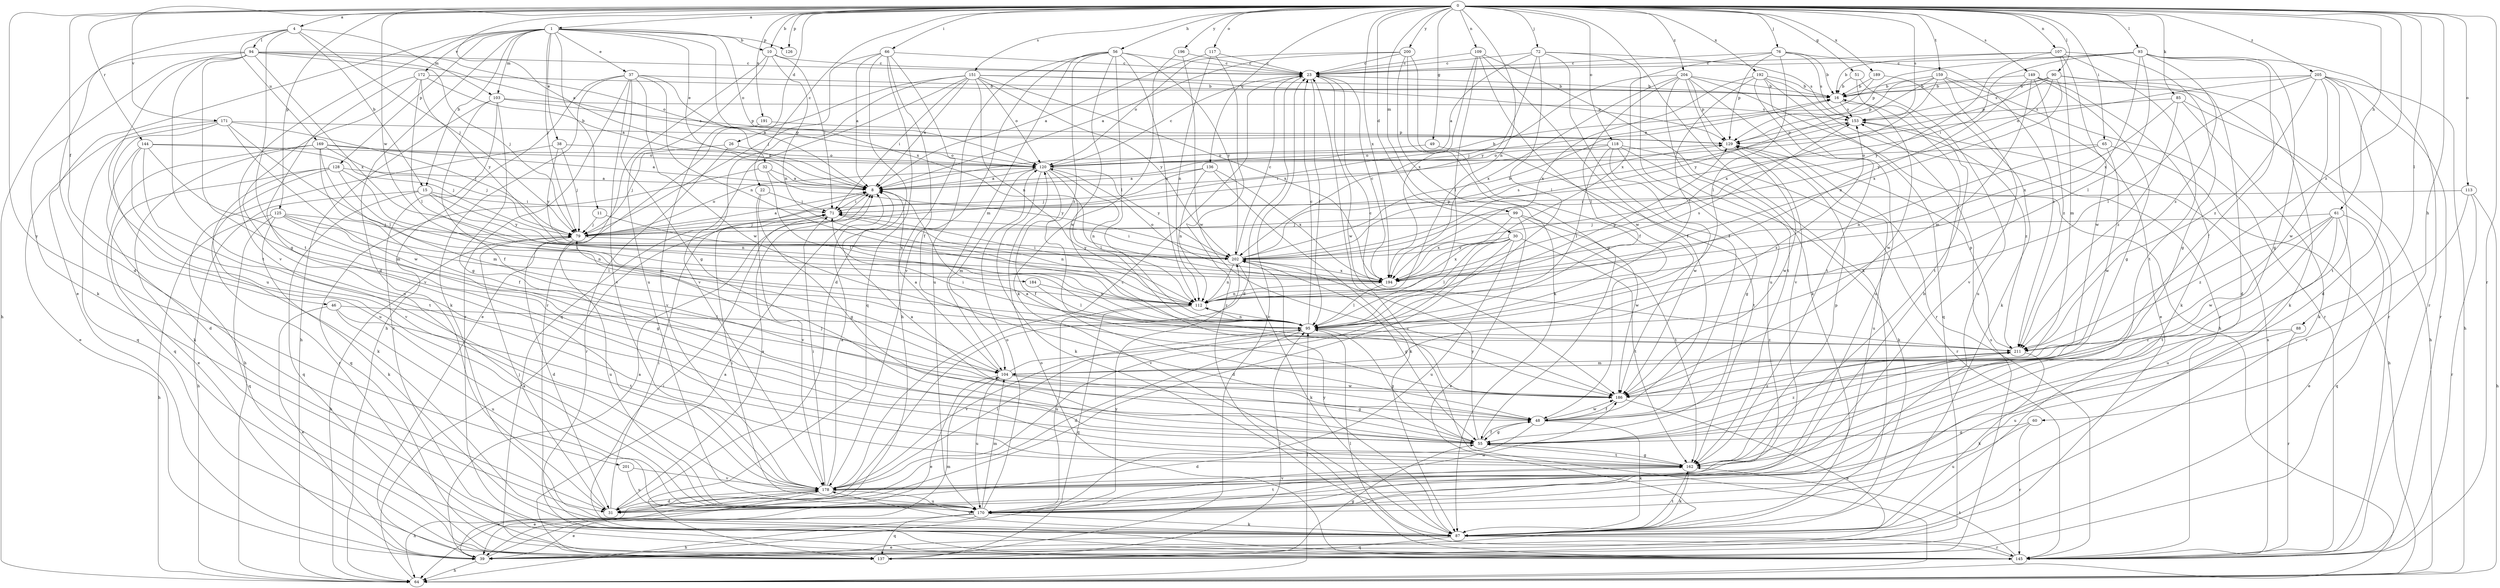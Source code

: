 strict digraph  {
0;
1;
4;
8;
10;
11;
15;
16;
22;
23;
26;
30;
31;
32;
37;
38;
39;
46;
48;
49;
51;
55;
56;
60;
61;
64;
65;
66;
71;
72;
76;
79;
85;
87;
88;
90;
93;
94;
95;
99;
103;
104;
107;
109;
112;
113;
117;
118;
120;
125;
126;
128;
129;
136;
137;
144;
145;
149;
151;
153;
159;
162;
169;
170;
171;
172;
178;
184;
186;
189;
191;
192;
194;
196;
200;
201;
202;
204;
205;
211;
0 -> 1  [label=a];
0 -> 4  [label=a];
0 -> 8  [label=a];
0 -> 10  [label=b];
0 -> 22  [label=c];
0 -> 26  [label=d];
0 -> 30  [label=d];
0 -> 46  [label=f];
0 -> 49  [label=g];
0 -> 51  [label=g];
0 -> 56  [label=h];
0 -> 60  [label=h];
0 -> 61  [label=h];
0 -> 65  [label=i];
0 -> 66  [label=i];
0 -> 72  [label=j];
0 -> 76  [label=j];
0 -> 85  [label=k];
0 -> 87  [label=k];
0 -> 88  [label=l];
0 -> 90  [label=l];
0 -> 93  [label=l];
0 -> 99  [label=m];
0 -> 107  [label=n];
0 -> 109  [label=n];
0 -> 112  [label=n];
0 -> 113  [label=o];
0 -> 117  [label=o];
0 -> 118  [label=o];
0 -> 125  [label=p];
0 -> 126  [label=p];
0 -> 136  [label=q];
0 -> 144  [label=r];
0 -> 145  [label=r];
0 -> 149  [label=s];
0 -> 151  [label=s];
0 -> 153  [label=s];
0 -> 159  [label=t];
0 -> 171  [label=v];
0 -> 184  [label=w];
0 -> 189  [label=x];
0 -> 191  [label=x];
0 -> 192  [label=x];
0 -> 194  [label=x];
0 -> 196  [label=y];
0 -> 200  [label=y];
0 -> 201  [label=y];
0 -> 204  [label=z];
0 -> 205  [label=z];
0 -> 211  [label=z];
1 -> 10  [label=b];
1 -> 11  [label=b];
1 -> 15  [label=b];
1 -> 31  [label=d];
1 -> 32  [label=e];
1 -> 37  [label=e];
1 -> 38  [label=e];
1 -> 39  [label=e];
1 -> 79  [label=j];
1 -> 103  [label=m];
1 -> 120  [label=o];
1 -> 126  [label=p];
1 -> 128  [label=p];
1 -> 172  [label=v];
1 -> 178  [label=v];
1 -> 194  [label=x];
4 -> 15  [label=b];
4 -> 31  [label=d];
4 -> 79  [label=j];
4 -> 94  [label=l];
4 -> 103  [label=m];
4 -> 162  [label=t];
4 -> 169  [label=u];
8 -> 16  [label=b];
8 -> 71  [label=i];
10 -> 23  [label=c];
10 -> 71  [label=i];
10 -> 112  [label=n];
10 -> 145  [label=r];
10 -> 170  [label=u];
11 -> 79  [label=j];
11 -> 194  [label=x];
15 -> 64  [label=h];
15 -> 71  [label=i];
15 -> 112  [label=n];
15 -> 137  [label=q];
15 -> 202  [label=y];
16 -> 153  [label=s];
16 -> 186  [label=w];
22 -> 55  [label=g];
22 -> 71  [label=i];
22 -> 178  [label=v];
23 -> 16  [label=b];
23 -> 31  [label=d];
23 -> 95  [label=l];
23 -> 186  [label=w];
26 -> 79  [label=j];
26 -> 120  [label=o];
26 -> 145  [label=r];
30 -> 31  [label=d];
30 -> 95  [label=l];
30 -> 162  [label=t];
30 -> 170  [label=u];
30 -> 178  [label=v];
30 -> 194  [label=x];
30 -> 202  [label=y];
31 -> 8  [label=a];
31 -> 71  [label=i];
31 -> 79  [label=j];
32 -> 8  [label=a];
32 -> 95  [label=l];
32 -> 137  [label=q];
32 -> 202  [label=y];
37 -> 8  [label=a];
37 -> 16  [label=b];
37 -> 55  [label=g];
37 -> 64  [label=h];
37 -> 87  [label=k];
37 -> 112  [label=n];
37 -> 145  [label=r];
37 -> 178  [label=v];
37 -> 186  [label=w];
38 -> 64  [label=h];
38 -> 79  [label=j];
38 -> 120  [label=o];
38 -> 202  [label=y];
39 -> 8  [label=a];
39 -> 64  [label=h];
39 -> 104  [label=m];
39 -> 178  [label=v];
39 -> 202  [label=y];
46 -> 39  [label=e];
46 -> 95  [label=l];
46 -> 162  [label=t];
46 -> 170  [label=u];
48 -> 31  [label=d];
48 -> 55  [label=g];
48 -> 79  [label=j];
48 -> 87  [label=k];
48 -> 186  [label=w];
48 -> 211  [label=z];
49 -> 120  [label=o];
49 -> 162  [label=t];
51 -> 16  [label=b];
51 -> 162  [label=t];
51 -> 170  [label=u];
55 -> 8  [label=a];
55 -> 48  [label=f];
55 -> 162  [label=t];
55 -> 202  [label=y];
55 -> 211  [label=z];
56 -> 23  [label=c];
56 -> 95  [label=l];
56 -> 104  [label=m];
56 -> 112  [label=n];
56 -> 170  [label=u];
56 -> 178  [label=v];
56 -> 186  [label=w];
56 -> 202  [label=y];
56 -> 211  [label=z];
60 -> 55  [label=g];
60 -> 145  [label=r];
60 -> 170  [label=u];
61 -> 39  [label=e];
61 -> 79  [label=j];
61 -> 137  [label=q];
61 -> 162  [label=t];
61 -> 170  [label=u];
61 -> 186  [label=w];
61 -> 211  [label=z];
64 -> 8  [label=a];
64 -> 23  [label=c];
64 -> 95  [label=l];
65 -> 64  [label=h];
65 -> 112  [label=n];
65 -> 120  [label=o];
65 -> 186  [label=w];
66 -> 8  [label=a];
66 -> 23  [label=c];
66 -> 31  [label=d];
66 -> 48  [label=f];
66 -> 64  [label=h];
66 -> 79  [label=j];
66 -> 137  [label=q];
71 -> 79  [label=j];
71 -> 112  [label=n];
72 -> 8  [label=a];
72 -> 23  [label=c];
72 -> 48  [label=f];
72 -> 95  [label=l];
72 -> 153  [label=s];
72 -> 170  [label=u];
72 -> 202  [label=y];
76 -> 16  [label=b];
76 -> 23  [label=c];
76 -> 95  [label=l];
76 -> 129  [label=p];
76 -> 153  [label=s];
76 -> 194  [label=x];
76 -> 211  [label=z];
79 -> 8  [label=a];
79 -> 31  [label=d];
79 -> 64  [label=h];
79 -> 120  [label=o];
79 -> 170  [label=u];
79 -> 202  [label=y];
85 -> 64  [label=h];
85 -> 87  [label=k];
85 -> 153  [label=s];
85 -> 194  [label=x];
85 -> 211  [label=z];
87 -> 39  [label=e];
87 -> 137  [label=q];
87 -> 145  [label=r];
87 -> 162  [label=t];
87 -> 178  [label=v];
87 -> 202  [label=y];
88 -> 145  [label=r];
88 -> 170  [label=u];
88 -> 211  [label=z];
90 -> 16  [label=b];
90 -> 31  [label=d];
90 -> 87  [label=k];
90 -> 129  [label=p];
90 -> 153  [label=s];
90 -> 194  [label=x];
90 -> 202  [label=y];
93 -> 23  [label=c];
93 -> 48  [label=f];
93 -> 55  [label=g];
93 -> 71  [label=i];
93 -> 95  [label=l];
93 -> 129  [label=p];
93 -> 145  [label=r];
93 -> 194  [label=x];
93 -> 211  [label=z];
94 -> 8  [label=a];
94 -> 23  [label=c];
94 -> 55  [label=g];
94 -> 64  [label=h];
94 -> 79  [label=j];
94 -> 87  [label=k];
94 -> 120  [label=o];
94 -> 162  [label=t];
94 -> 170  [label=u];
94 -> 194  [label=x];
95 -> 23  [label=c];
95 -> 31  [label=d];
95 -> 55  [label=g];
95 -> 112  [label=n];
95 -> 178  [label=v];
95 -> 211  [label=z];
99 -> 39  [label=e];
99 -> 79  [label=j];
99 -> 162  [label=t];
99 -> 186  [label=w];
99 -> 194  [label=x];
103 -> 48  [label=f];
103 -> 55  [label=g];
103 -> 64  [label=h];
103 -> 129  [label=p];
103 -> 145  [label=r];
103 -> 153  [label=s];
104 -> 8  [label=a];
104 -> 39  [label=e];
104 -> 55  [label=g];
104 -> 153  [label=s];
104 -> 170  [label=u];
104 -> 186  [label=w];
107 -> 16  [label=b];
107 -> 23  [label=c];
107 -> 55  [label=g];
107 -> 104  [label=m];
107 -> 162  [label=t];
107 -> 186  [label=w];
107 -> 202  [label=y];
109 -> 23  [label=c];
109 -> 48  [label=f];
109 -> 87  [label=k];
109 -> 95  [label=l];
109 -> 186  [label=w];
109 -> 194  [label=x];
112 -> 95  [label=l];
112 -> 129  [label=p];
112 -> 137  [label=q];
112 -> 153  [label=s];
112 -> 170  [label=u];
113 -> 64  [label=h];
113 -> 71  [label=i];
113 -> 145  [label=r];
113 -> 178  [label=v];
117 -> 8  [label=a];
117 -> 23  [label=c];
117 -> 112  [label=n];
117 -> 145  [label=r];
118 -> 55  [label=g];
118 -> 71  [label=i];
118 -> 87  [label=k];
118 -> 95  [label=l];
118 -> 120  [label=o];
118 -> 145  [label=r];
118 -> 186  [label=w];
120 -> 8  [label=a];
120 -> 23  [label=c];
120 -> 48  [label=f];
120 -> 87  [label=k];
120 -> 95  [label=l];
120 -> 104  [label=m];
120 -> 112  [label=n];
120 -> 202  [label=y];
125 -> 55  [label=g];
125 -> 64  [label=h];
125 -> 79  [label=j];
125 -> 87  [label=k];
125 -> 95  [label=l];
125 -> 112  [label=n];
125 -> 137  [label=q];
128 -> 8  [label=a];
128 -> 39  [label=e];
128 -> 87  [label=k];
128 -> 95  [label=l];
128 -> 104  [label=m];
128 -> 145  [label=r];
129 -> 120  [label=o];
129 -> 170  [label=u];
129 -> 186  [label=w];
136 -> 8  [label=a];
136 -> 79  [label=j];
136 -> 87  [label=k];
136 -> 112  [label=n];
136 -> 194  [label=x];
137 -> 8  [label=a];
137 -> 23  [label=c];
137 -> 55  [label=g];
137 -> 95  [label=l];
137 -> 153  [label=s];
144 -> 31  [label=d];
144 -> 79  [label=j];
144 -> 104  [label=m];
144 -> 120  [label=o];
144 -> 162  [label=t];
144 -> 178  [label=v];
145 -> 71  [label=i];
145 -> 95  [label=l];
145 -> 120  [label=o];
145 -> 153  [label=s];
145 -> 162  [label=t];
149 -> 16  [label=b];
149 -> 55  [label=g];
149 -> 87  [label=k];
149 -> 104  [label=m];
149 -> 112  [label=n];
149 -> 145  [label=r];
149 -> 211  [label=z];
151 -> 8  [label=a];
151 -> 16  [label=b];
151 -> 39  [label=e];
151 -> 71  [label=i];
151 -> 112  [label=n];
151 -> 120  [label=o];
151 -> 129  [label=p];
151 -> 137  [label=q];
151 -> 178  [label=v];
151 -> 194  [label=x];
151 -> 202  [label=y];
153 -> 129  [label=p];
153 -> 211  [label=z];
159 -> 16  [label=b];
159 -> 39  [label=e];
159 -> 129  [label=p];
159 -> 145  [label=r];
159 -> 178  [label=v];
159 -> 194  [label=x];
159 -> 202  [label=y];
162 -> 55  [label=g];
162 -> 87  [label=k];
162 -> 129  [label=p];
162 -> 178  [label=v];
169 -> 8  [label=a];
169 -> 48  [label=f];
169 -> 79  [label=j];
169 -> 87  [label=k];
169 -> 104  [label=m];
169 -> 120  [label=o];
169 -> 137  [label=q];
170 -> 39  [label=e];
170 -> 64  [label=h];
170 -> 71  [label=i];
170 -> 87  [label=k];
170 -> 104  [label=m];
170 -> 120  [label=o];
170 -> 137  [label=q];
170 -> 162  [label=t];
170 -> 186  [label=w];
171 -> 39  [label=e];
171 -> 79  [label=j];
171 -> 95  [label=l];
171 -> 129  [label=p];
171 -> 137  [label=q];
171 -> 170  [label=u];
171 -> 186  [label=w];
172 -> 8  [label=a];
172 -> 16  [label=b];
172 -> 95  [label=l];
172 -> 170  [label=u];
172 -> 178  [label=v];
172 -> 202  [label=y];
178 -> 8  [label=a];
178 -> 16  [label=b];
178 -> 23  [label=c];
178 -> 31  [label=d];
178 -> 39  [label=e];
178 -> 64  [label=h];
178 -> 71  [label=i];
178 -> 95  [label=l];
178 -> 170  [label=u];
184 -> 95  [label=l];
184 -> 112  [label=n];
186 -> 8  [label=a];
186 -> 39  [label=e];
186 -> 48  [label=f];
189 -> 8  [label=a];
189 -> 16  [label=b];
189 -> 87  [label=k];
191 -> 129  [label=p];
191 -> 178  [label=v];
192 -> 16  [label=b];
192 -> 95  [label=l];
192 -> 137  [label=q];
192 -> 145  [label=r];
192 -> 162  [label=t];
192 -> 170  [label=u];
192 -> 194  [label=x];
194 -> 23  [label=c];
194 -> 71  [label=i];
194 -> 95  [label=l];
194 -> 112  [label=n];
194 -> 120  [label=o];
196 -> 23  [label=c];
196 -> 87  [label=k];
196 -> 186  [label=w];
200 -> 8  [label=a];
200 -> 23  [label=c];
200 -> 48  [label=f];
200 -> 55  [label=g];
200 -> 87  [label=k];
200 -> 120  [label=o];
201 -> 170  [label=u];
201 -> 178  [label=v];
202 -> 16  [label=b];
202 -> 23  [label=c];
202 -> 55  [label=g];
202 -> 71  [label=i];
202 -> 87  [label=k];
202 -> 112  [label=n];
202 -> 129  [label=p];
202 -> 153  [label=s];
202 -> 194  [label=x];
204 -> 16  [label=b];
204 -> 64  [label=h];
204 -> 79  [label=j];
204 -> 95  [label=l];
204 -> 129  [label=p];
204 -> 145  [label=r];
204 -> 162  [label=t];
204 -> 178  [label=v];
204 -> 194  [label=x];
205 -> 16  [label=b];
205 -> 31  [label=d];
205 -> 64  [label=h];
205 -> 95  [label=l];
205 -> 120  [label=o];
205 -> 145  [label=r];
205 -> 162  [label=t];
205 -> 186  [label=w];
205 -> 211  [label=z];
211 -> 23  [label=c];
211 -> 71  [label=i];
211 -> 87  [label=k];
211 -> 104  [label=m];
211 -> 129  [label=p];
}
